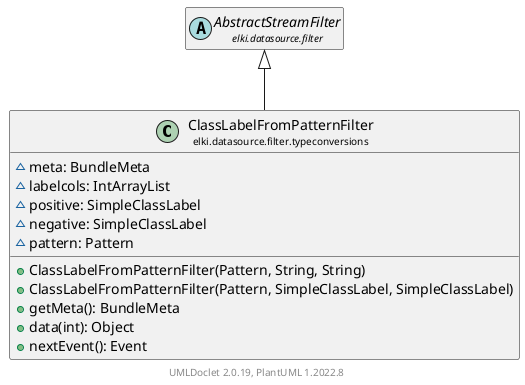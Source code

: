 @startuml
    remove .*\.(Instance|Par|Parameterizer|Factory)$
    set namespaceSeparator none
    hide empty fields
    hide empty methods

    class "<size:14>ClassLabelFromPatternFilter\n<size:10>elki.datasource.filter.typeconversions" as elki.datasource.filter.typeconversions.ClassLabelFromPatternFilter [[ClassLabelFromPatternFilter.html]] {
        ~meta: BundleMeta
        ~labelcols: IntArrayList
        ~positive: SimpleClassLabel
        ~negative: SimpleClassLabel
        ~pattern: Pattern
        +ClassLabelFromPatternFilter(Pattern, String, String)
        +ClassLabelFromPatternFilter(Pattern, SimpleClassLabel, SimpleClassLabel)
        +getMeta(): BundleMeta
        +data(int): Object
        +nextEvent(): Event
    }

    abstract class "<size:14>AbstractStreamFilter\n<size:10>elki.datasource.filter" as elki.datasource.filter.AbstractStreamFilter [[../AbstractStreamFilter.html]]
    class "<size:14>ClassLabelFromPatternFilter.Par\n<size:10>elki.datasource.filter.typeconversions" as elki.datasource.filter.typeconversions.ClassLabelFromPatternFilter.Par [[ClassLabelFromPatternFilter.Par.html]]

    elki.datasource.filter.AbstractStreamFilter <|-- elki.datasource.filter.typeconversions.ClassLabelFromPatternFilter
    elki.datasource.filter.typeconversions.ClassLabelFromPatternFilter +-- elki.datasource.filter.typeconversions.ClassLabelFromPatternFilter.Par

    center footer UMLDoclet 2.0.19, PlantUML 1.2022.8
@enduml
